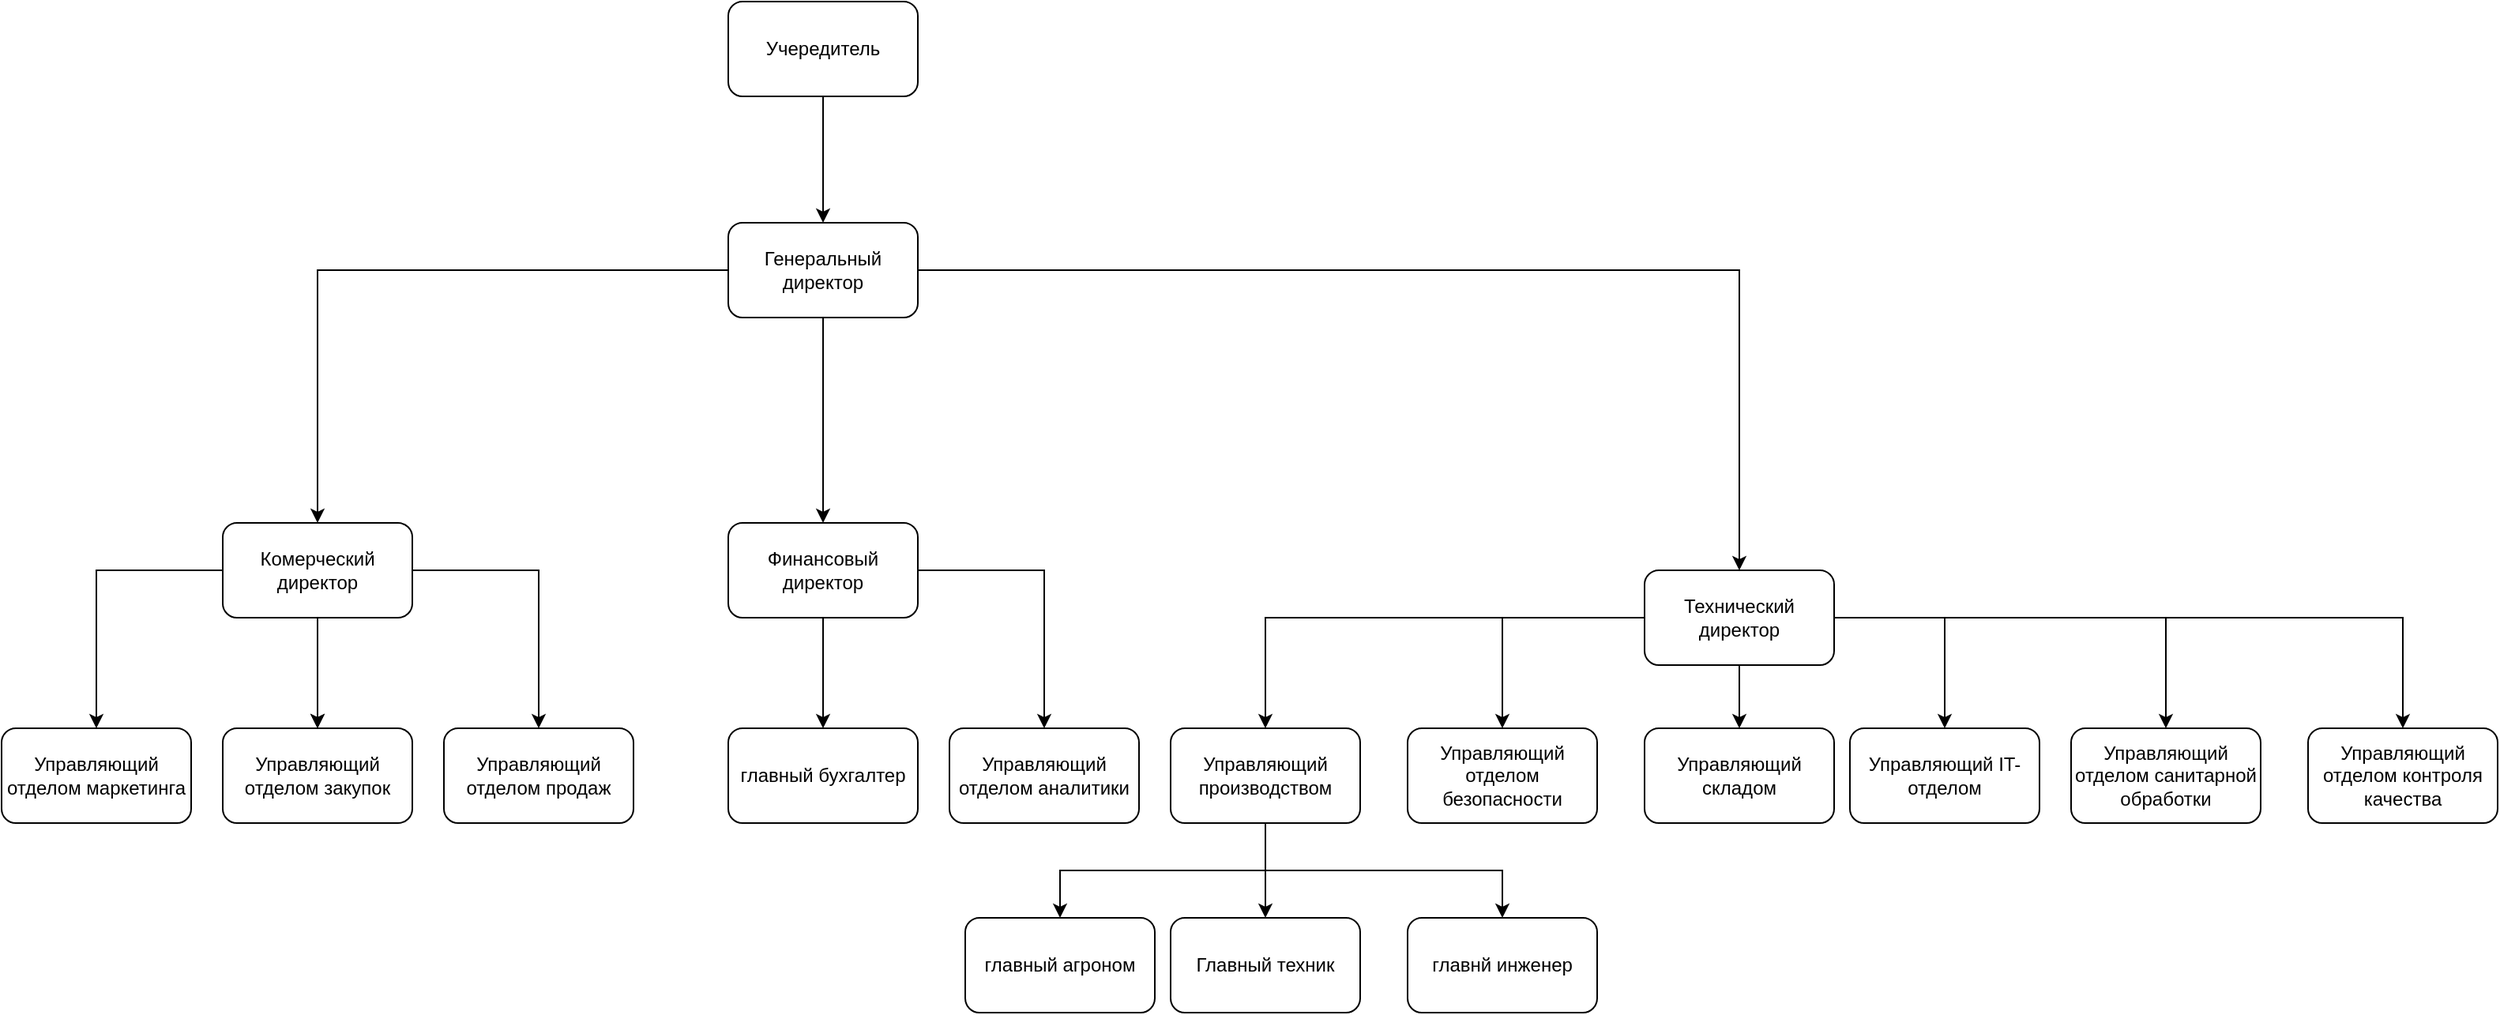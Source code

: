<mxfile version="12.4.7" type="github"><diagram id="smVe7nufu9OyLg9eKaek" name="Page-1"><mxGraphModel dx="2130" dy="1145" grid="1" gridSize="10" guides="1" tooltips="1" connect="1" arrows="1" fold="1" page="1" pageScale="1" pageWidth="850" pageHeight="1100" math="0" shadow="0"><root><mxCell id="0"/><mxCell id="1" parent="0"/><mxCell id="RIX5nBND8osH3HIVmy9M-3" value="" style="edgeStyle=orthogonalEdgeStyle;rounded=0;orthogonalLoop=1;jettySize=auto;html=1;" edge="1" parent="1" source="RIX5nBND8osH3HIVmy9M-1" target="RIX5nBND8osH3HIVmy9M-2"><mxGeometry relative="1" as="geometry"/></mxCell><mxCell id="RIX5nBND8osH3HIVmy9M-1" value="Учередитель&lt;br&gt;" style="rounded=1;whiteSpace=wrap;html=1;" vertex="1" parent="1"><mxGeometry x="270" y="40" width="120" height="60" as="geometry"/></mxCell><mxCell id="RIX5nBND8osH3HIVmy9M-5" value="" style="edgeStyle=orthogonalEdgeStyle;rounded=0;orthogonalLoop=1;jettySize=auto;html=1;" edge="1" parent="1" source="RIX5nBND8osH3HIVmy9M-2" target="RIX5nBND8osH3HIVmy9M-4"><mxGeometry relative="1" as="geometry"/></mxCell><mxCell id="RIX5nBND8osH3HIVmy9M-18" value="" style="edgeStyle=orthogonalEdgeStyle;rounded=0;orthogonalLoop=1;jettySize=auto;html=1;" edge="1" parent="1" source="RIX5nBND8osH3HIVmy9M-2" target="RIX5nBND8osH3HIVmy9M-17"><mxGeometry relative="1" as="geometry"/></mxCell><mxCell id="RIX5nBND8osH3HIVmy9M-29" value="" style="edgeStyle=orthogonalEdgeStyle;rounded=0;orthogonalLoop=1;jettySize=auto;html=1;" edge="1" parent="1" source="RIX5nBND8osH3HIVmy9M-2" target="RIX5nBND8osH3HIVmy9M-28"><mxGeometry relative="1" as="geometry"/></mxCell><mxCell id="RIX5nBND8osH3HIVmy9M-2" value="Генеральный директор&lt;br&gt;" style="rounded=1;whiteSpace=wrap;html=1;" vertex="1" parent="1"><mxGeometry x="270" y="180" width="120" height="60" as="geometry"/></mxCell><mxCell id="RIX5nBND8osH3HIVmy9M-31" value="" style="edgeStyle=orthogonalEdgeStyle;rounded=0;orthogonalLoop=1;jettySize=auto;html=1;" edge="1" parent="1" source="RIX5nBND8osH3HIVmy9M-28" target="RIX5nBND8osH3HIVmy9M-30"><mxGeometry relative="1" as="geometry"/></mxCell><mxCell id="RIX5nBND8osH3HIVmy9M-33" value="" style="edgeStyle=orthogonalEdgeStyle;rounded=0;orthogonalLoop=1;jettySize=auto;html=1;" edge="1" parent="1" source="RIX5nBND8osH3HIVmy9M-28" target="RIX5nBND8osH3HIVmy9M-32"><mxGeometry relative="1" as="geometry"/></mxCell><mxCell id="RIX5nBND8osH3HIVmy9M-35" value="" style="edgeStyle=orthogonalEdgeStyle;rounded=0;orthogonalLoop=1;jettySize=auto;html=1;" edge="1" parent="1" source="RIX5nBND8osH3HIVmy9M-28" target="RIX5nBND8osH3HIVmy9M-34"><mxGeometry relative="1" as="geometry"/></mxCell><mxCell id="RIX5nBND8osH3HIVmy9M-37" value="" style="edgeStyle=orthogonalEdgeStyle;rounded=0;orthogonalLoop=1;jettySize=auto;html=1;" edge="1" parent="1" source="RIX5nBND8osH3HIVmy9M-28" target="RIX5nBND8osH3HIVmy9M-36"><mxGeometry relative="1" as="geometry"/></mxCell><mxCell id="RIX5nBND8osH3HIVmy9M-39" value="" style="edgeStyle=orthogonalEdgeStyle;rounded=0;orthogonalLoop=1;jettySize=auto;html=1;" edge="1" parent="1" source="RIX5nBND8osH3HIVmy9M-28" target="RIX5nBND8osH3HIVmy9M-38"><mxGeometry relative="1" as="geometry"/></mxCell><mxCell id="RIX5nBND8osH3HIVmy9M-47" value="" style="edgeStyle=orthogonalEdgeStyle;rounded=0;orthogonalLoop=1;jettySize=auto;html=1;" edge="1" parent="1" source="RIX5nBND8osH3HIVmy9M-28" target="RIX5nBND8osH3HIVmy9M-46"><mxGeometry relative="1" as="geometry"/></mxCell><mxCell id="RIX5nBND8osH3HIVmy9M-28" value="Технический директор" style="rounded=1;whiteSpace=wrap;html=1;" vertex="1" parent="1"><mxGeometry x="850" y="400" width="120" height="60" as="geometry"/></mxCell><mxCell id="RIX5nBND8osH3HIVmy9M-46" value="Управляющий складом" style="rounded=1;whiteSpace=wrap;html=1;" vertex="1" parent="1"><mxGeometry x="850" y="500" width="120" height="60" as="geometry"/></mxCell><mxCell id="RIX5nBND8osH3HIVmy9M-38" value="Управляющий IT-отделом" style="rounded=1;whiteSpace=wrap;html=1;" vertex="1" parent="1"><mxGeometry x="980" y="500" width="120" height="60" as="geometry"/></mxCell><mxCell id="RIX5nBND8osH3HIVmy9M-36" value="Управляющий отделом санитарной обработки" style="rounded=1;whiteSpace=wrap;html=1;" vertex="1" parent="1"><mxGeometry x="1120" y="500" width="120" height="60" as="geometry"/></mxCell><mxCell id="RIX5nBND8osH3HIVmy9M-34" value="Управляющий отделом контроля качества" style="rounded=1;whiteSpace=wrap;html=1;" vertex="1" parent="1"><mxGeometry x="1270" y="500" width="120" height="60" as="geometry"/></mxCell><mxCell id="RIX5nBND8osH3HIVmy9M-32" value="Управляющий отделом безопасности" style="rounded=1;whiteSpace=wrap;html=1;" vertex="1" parent="1"><mxGeometry x="700" y="500" width="120" height="60" as="geometry"/></mxCell><mxCell id="RIX5nBND8osH3HIVmy9M-41" value="" style="edgeStyle=orthogonalEdgeStyle;rounded=0;orthogonalLoop=1;jettySize=auto;html=1;" edge="1" parent="1" source="RIX5nBND8osH3HIVmy9M-30" target="RIX5nBND8osH3HIVmy9M-40"><mxGeometry relative="1" as="geometry"><Array as="points"><mxPoint x="610" y="590"/><mxPoint x="480" y="590"/></Array></mxGeometry></mxCell><mxCell id="RIX5nBND8osH3HIVmy9M-43" value="" style="edgeStyle=orthogonalEdgeStyle;rounded=0;orthogonalLoop=1;jettySize=auto;html=1;" edge="1" parent="1" source="RIX5nBND8osH3HIVmy9M-30" target="RIX5nBND8osH3HIVmy9M-42"><mxGeometry relative="1" as="geometry"><Array as="points"><mxPoint x="610" y="590"/><mxPoint x="760" y="590"/></Array></mxGeometry></mxCell><mxCell id="RIX5nBND8osH3HIVmy9M-49" value="" style="edgeStyle=orthogonalEdgeStyle;rounded=0;orthogonalLoop=1;jettySize=auto;html=1;" edge="1" parent="1" source="RIX5nBND8osH3HIVmy9M-30" target="RIX5nBND8osH3HIVmy9M-48"><mxGeometry relative="1" as="geometry"/></mxCell><mxCell id="RIX5nBND8osH3HIVmy9M-30" value="Управляющий производством" style="rounded=1;whiteSpace=wrap;html=1;" vertex="1" parent="1"><mxGeometry x="550" y="500" width="120" height="60" as="geometry"/></mxCell><mxCell id="RIX5nBND8osH3HIVmy9M-48" value="Главный техник" style="rounded=1;whiteSpace=wrap;html=1;" vertex="1" parent="1"><mxGeometry x="550" y="620" width="120" height="60" as="geometry"/></mxCell><mxCell id="RIX5nBND8osH3HIVmy9M-42" value="главнй инженер&lt;br&gt;" style="rounded=1;whiteSpace=wrap;html=1;" vertex="1" parent="1"><mxGeometry x="700" y="620" width="120" height="60" as="geometry"/></mxCell><mxCell id="RIX5nBND8osH3HIVmy9M-40" value="главный агроном" style="rounded=1;whiteSpace=wrap;html=1;" vertex="1" parent="1"><mxGeometry x="420" y="620" width="120" height="60" as="geometry"/></mxCell><mxCell id="RIX5nBND8osH3HIVmy9M-22" style="edgeStyle=orthogonalEdgeStyle;rounded=0;orthogonalLoop=1;jettySize=auto;html=1;" edge="1" parent="1" source="RIX5nBND8osH3HIVmy9M-17" target="RIX5nBND8osH3HIVmy9M-21"><mxGeometry relative="1" as="geometry"/></mxCell><mxCell id="RIX5nBND8osH3HIVmy9M-24" style="edgeStyle=orthogonalEdgeStyle;rounded=0;orthogonalLoop=1;jettySize=auto;html=1;" edge="1" parent="1" source="RIX5nBND8osH3HIVmy9M-17" target="RIX5nBND8osH3HIVmy9M-23"><mxGeometry relative="1" as="geometry"/></mxCell><mxCell id="RIX5nBND8osH3HIVmy9M-17" value="Финансовый директор" style="rounded=1;whiteSpace=wrap;html=1;" vertex="1" parent="1"><mxGeometry x="270" y="370" width="120" height="60" as="geometry"/></mxCell><mxCell id="RIX5nBND8osH3HIVmy9M-9" value="" style="edgeStyle=orthogonalEdgeStyle;rounded=0;orthogonalLoop=1;jettySize=auto;html=1;" edge="1" parent="1" source="RIX5nBND8osH3HIVmy9M-4" target="RIX5nBND8osH3HIVmy9M-8"><mxGeometry relative="1" as="geometry"/></mxCell><mxCell id="RIX5nBND8osH3HIVmy9M-15" value="" style="edgeStyle=orthogonalEdgeStyle;rounded=0;orthogonalLoop=1;jettySize=auto;html=1;" edge="1" parent="1" source="RIX5nBND8osH3HIVmy9M-4" target="RIX5nBND8osH3HIVmy9M-14"><mxGeometry relative="1" as="geometry"/></mxCell><mxCell id="RIX5nBND8osH3HIVmy9M-27" value="" style="edgeStyle=orthogonalEdgeStyle;rounded=0;orthogonalLoop=1;jettySize=auto;html=1;" edge="1" parent="1" source="RIX5nBND8osH3HIVmy9M-4" target="RIX5nBND8osH3HIVmy9M-26"><mxGeometry relative="1" as="geometry"/></mxCell><mxCell id="RIX5nBND8osH3HIVmy9M-4" value="Комерческий директор" style="rounded=1;whiteSpace=wrap;html=1;" vertex="1" parent="1"><mxGeometry x="-50" y="370" width="120" height="60" as="geometry"/></mxCell><mxCell id="RIX5nBND8osH3HIVmy9M-26" value="Управляющий отделом продаж" style="rounded=1;whiteSpace=wrap;html=1;" vertex="1" parent="1"><mxGeometry x="90" y="500" width="120" height="60" as="geometry"/></mxCell><mxCell id="RIX5nBND8osH3HIVmy9M-8" value="Управляющий отделом маркетинга" style="rounded=1;whiteSpace=wrap;html=1;" vertex="1" parent="1"><mxGeometry x="-190" y="500" width="120" height="60" as="geometry"/></mxCell><mxCell id="RIX5nBND8osH3HIVmy9M-14" value="Управляющий отделом закупок" style="rounded=1;whiteSpace=wrap;html=1;" vertex="1" parent="1"><mxGeometry x="-50" y="500" width="120" height="60" as="geometry"/></mxCell><mxCell id="RIX5nBND8osH3HIVmy9M-16" value="" style="edgeStyle=orthogonalEdgeStyle;rounded=0;orthogonalLoop=1;jettySize=auto;html=1;" edge="1" parent="1" source="RIX5nBND8osH3HIVmy9M-4" target="RIX5nBND8osH3HIVmy9M-14"><mxGeometry relative="1" as="geometry"><mxPoint x="70" y="400" as="sourcePoint"/><mxPoint x="380" y="580" as="targetPoint"/></mxGeometry></mxCell><mxCell id="RIX5nBND8osH3HIVmy9M-21" value="главный бухгалтер" style="rounded=1;whiteSpace=wrap;html=1;" vertex="1" parent="1"><mxGeometry x="270" y="500" width="120" height="60" as="geometry"/></mxCell><mxCell id="RIX5nBND8osH3HIVmy9M-23" value="Управляющий отделом аналитики" style="rounded=1;whiteSpace=wrap;html=1;" vertex="1" parent="1"><mxGeometry x="410" y="500" width="120" height="60" as="geometry"/></mxCell></root></mxGraphModel></diagram></mxfile>